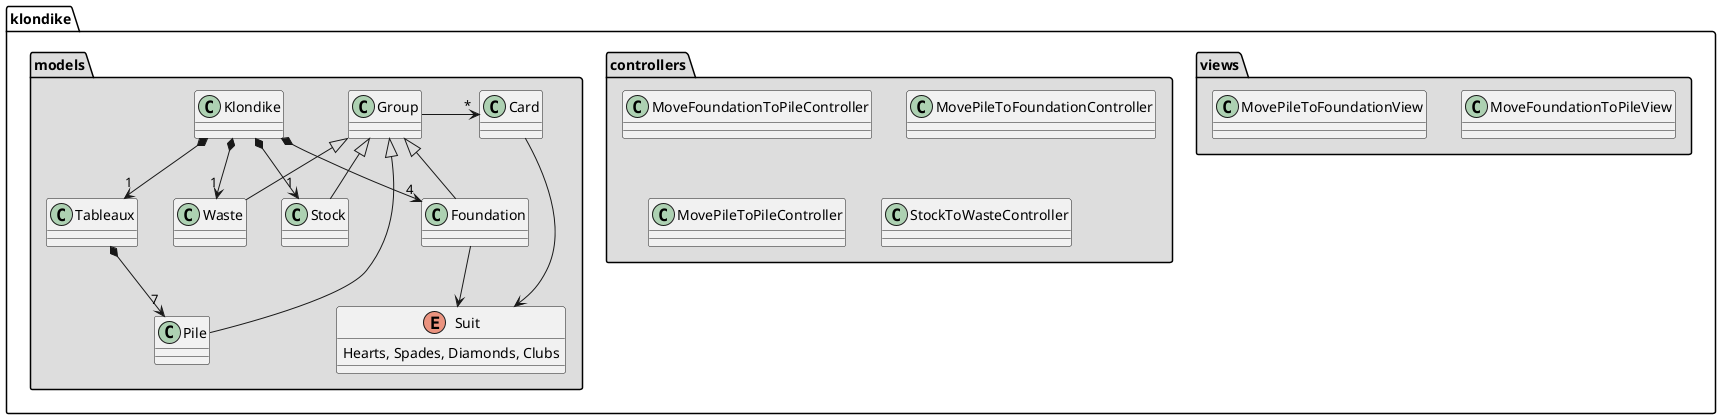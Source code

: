 @startuml
package "klondike.views" #DDDDDD {
   class MoveFoundationToPileView
   class MovePileToFoundationView
}

package "klondike.controllers" #DDDDDD {
   class MoveFoundationToPileController
   class MovePileToFoundationController
   class MovePileToPileController
   class StockToWasteController
}

package "klondike.models" #DDDDDD {

   enum Suit {
    Hearts, Spades, Diamonds, Clubs
   }

   Card --> Suit

   Group -> "*" Card
   Group <|-down- Pile
   Group <|-down- Stock
   Group <|-down- Waste
   Group <|-down- Foundation


   Tableaux *-down-> "7" Pile
   Klondike *-down-> "1" Stock
   Klondike *-down-> "1" Waste
   Klondike *-down-> "1" Tableaux
   Klondike *-down-> "4" Foundation

   Foundation --> Suit
}

@enduml
